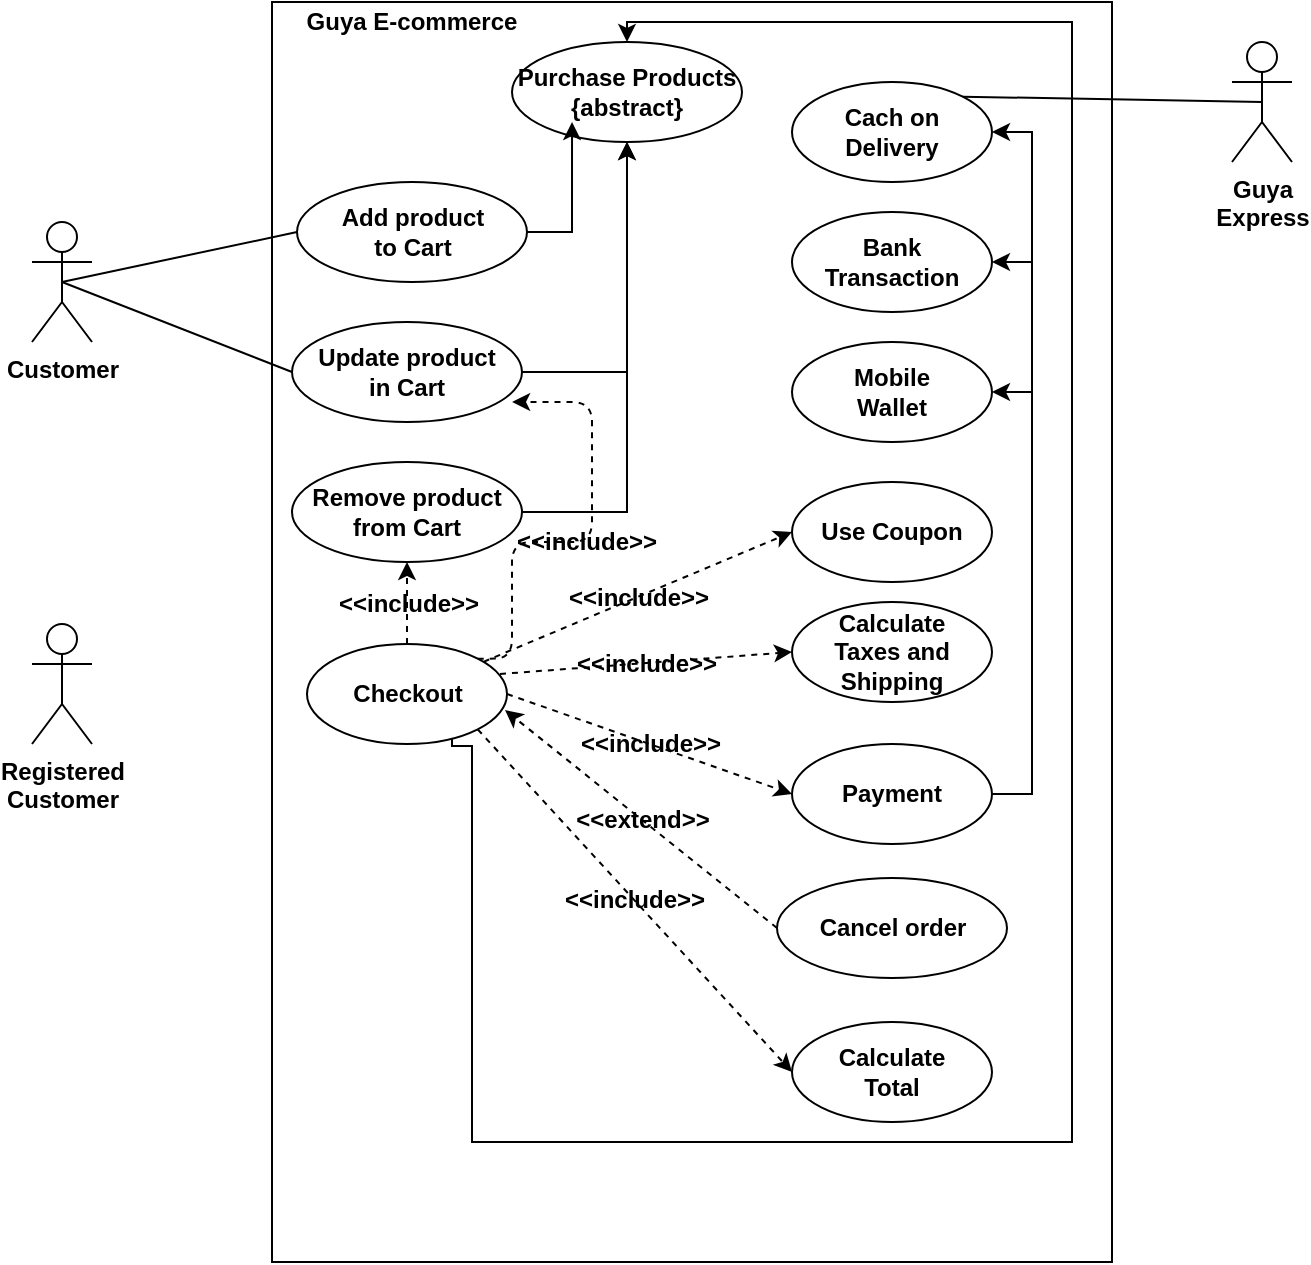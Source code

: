 <mxfile version="12.4.2" type="device" pages="1"><diagram id="TxvuQLAOTnng2X6AVbqZ" name="Page-1"><mxGraphModel dx="1306" dy="1620" grid="1" gridSize="10" guides="1" tooltips="1" connect="1" arrows="1" fold="1" page="1" pageScale="1" pageWidth="850" pageHeight="1100" math="0" shadow="0"><root><mxCell id="0"/><mxCell id="1" parent="0"/><mxCell id="-9FxNddU0sQOo6EOqh97-16" value="Customer" style="shape=umlActor;verticalLabelPosition=bottom;labelBackgroundColor=#ffffff;verticalAlign=top;html=1;outlineConnect=0;fontStyle=1" vertex="1" parent="1"><mxGeometry x="120" y="-650" width="30" height="60" as="geometry"/></mxCell><mxCell id="-9FxNddU0sQOo6EOqh97-39" value="Registered&lt;br&gt;Customer" style="shape=umlActor;verticalLabelPosition=bottom;labelBackgroundColor=#ffffff;verticalAlign=top;html=1;outlineConnect=0;fontStyle=1" vertex="1" parent="1"><mxGeometry x="120" y="-449" width="30" height="60" as="geometry"/></mxCell><mxCell id="-9FxNddU0sQOo6EOqh97-17" value="" style="rounded=0;whiteSpace=wrap;html=1;" vertex="1" parent="1"><mxGeometry x="240" y="-760" width="420" height="630" as="geometry"/></mxCell><mxCell id="-9FxNddU0sQOo6EOqh97-18" value="Guya E-commerce" style="text;html=1;strokeColor=none;fillColor=none;align=center;verticalAlign=middle;whiteSpace=wrap;rounded=0;fontStyle=1" vertex="1" parent="1"><mxGeometry x="250" y="-760" width="120" height="20" as="geometry"/></mxCell><mxCell id="-9FxNddU0sQOo6EOqh97-19" value="Purchase Products&lt;br&gt;{abstract}" style="ellipse;whiteSpace=wrap;html=1;fontStyle=1;align=center;horizontal=1;labelBackgroundColor=none;labelBorderColor=none;shadow=0;" vertex="1" parent="1"><mxGeometry x="360" y="-740" width="115" height="50" as="geometry"/></mxCell><mxCell id="-9FxNddU0sQOo6EOqh97-20" style="edgeStyle=orthogonalEdgeStyle;rounded=0;orthogonalLoop=1;jettySize=auto;html=1;exitX=1;exitY=0.5;exitDx=0;exitDy=0;entryX=0.261;entryY=0.8;entryDx=0;entryDy=0;entryPerimeter=0;" edge="1" parent="1" source="-9FxNddU0sQOo6EOqh97-21" target="-9FxNddU0sQOo6EOqh97-19"><mxGeometry relative="1" as="geometry"/></mxCell><mxCell id="-9FxNddU0sQOo6EOqh97-21" value="Add product&lt;br&gt;to Cart" style="ellipse;whiteSpace=wrap;html=1;fontStyle=1;align=center;horizontal=1;labelBackgroundColor=none;labelBorderColor=none;shadow=0;" vertex="1" parent="1"><mxGeometry x="252.5" y="-670" width="115" height="50" as="geometry"/></mxCell><mxCell id="-9FxNddU0sQOo6EOqh97-22" style="edgeStyle=orthogonalEdgeStyle;rounded=0;orthogonalLoop=1;jettySize=auto;html=1;exitX=1;exitY=0.5;exitDx=0;exitDy=0;" edge="1" parent="1" source="-9FxNddU0sQOo6EOqh97-23" target="-9FxNddU0sQOo6EOqh97-19"><mxGeometry relative="1" as="geometry"/></mxCell><mxCell id="-9FxNddU0sQOo6EOqh97-23" value="Update product&lt;br&gt;in Cart" style="ellipse;whiteSpace=wrap;html=1;fontStyle=1;align=center;horizontal=1;labelBackgroundColor=none;labelBorderColor=none;shadow=0;" vertex="1" parent="1"><mxGeometry x="250" y="-600" width="115" height="50" as="geometry"/></mxCell><mxCell id="-9FxNddU0sQOo6EOqh97-58" style="edgeStyle=orthogonalEdgeStyle;rounded=0;orthogonalLoop=1;jettySize=auto;html=1;exitX=1;exitY=0.5;exitDx=0;exitDy=0;entryX=0.5;entryY=1;entryDx=0;entryDy=0;" edge="1" parent="1" source="-9FxNddU0sQOo6EOqh97-37" target="-9FxNddU0sQOo6EOqh97-19"><mxGeometry relative="1" as="geometry"/></mxCell><mxCell id="-9FxNddU0sQOo6EOqh97-37" value="Remove product&lt;br&gt;from Cart" style="ellipse;whiteSpace=wrap;html=1;fontStyle=1;align=center;horizontal=1;labelBackgroundColor=none;labelBorderColor=none;shadow=0;" vertex="1" parent="1"><mxGeometry x="250" y="-530" width="115" height="50" as="geometry"/></mxCell><mxCell id="-9FxNddU0sQOo6EOqh97-24" value="" style="endArrow=none;html=1;entryX=0;entryY=0.5;entryDx=0;entryDy=0;" edge="1" parent="1" target="-9FxNddU0sQOo6EOqh97-21"><mxGeometry width="50" height="50" relative="1" as="geometry"><mxPoint x="135" y="-620" as="sourcePoint"/><mxPoint x="170" y="-360" as="targetPoint"/></mxGeometry></mxCell><mxCell id="-9FxNddU0sQOo6EOqh97-25" value="" style="endArrow=none;html=1;entryX=0;entryY=0.5;entryDx=0;entryDy=0;exitX=0.5;exitY=0.5;exitDx=0;exitDy=0;exitPerimeter=0;" edge="1" parent="1" source="-9FxNddU0sQOo6EOqh97-16" target="-9FxNddU0sQOo6EOqh97-23"><mxGeometry width="50" height="50" relative="1" as="geometry"><mxPoint x="145" y="-610" as="sourcePoint"/><mxPoint x="262.5" y="-635" as="targetPoint"/></mxGeometry></mxCell><mxCell id="-9FxNddU0sQOo6EOqh97-26" value="Cancel order" style="ellipse;whiteSpace=wrap;html=1;fontStyle=1;align=center;horizontal=1;labelBackgroundColor=none;labelBorderColor=none;" vertex="1" parent="1"><mxGeometry x="492.5" y="-322" width="115" height="50" as="geometry"/></mxCell><mxCell id="-9FxNddU0sQOo6EOqh97-57" style="edgeStyle=orthogonalEdgeStyle;rounded=0;orthogonalLoop=1;jettySize=auto;html=1;entryX=0.5;entryY=0;entryDx=0;entryDy=0;exitX=1;exitY=1;exitDx=0;exitDy=0;" edge="1" parent="1" source="-9FxNddU0sQOo6EOqh97-27" target="-9FxNddU0sQOo6EOqh97-19"><mxGeometry relative="1" as="geometry"><mxPoint x="160" y="-310" as="sourcePoint"/><Array as="points"><mxPoint x="330" y="-396"/><mxPoint x="330" y="-388"/><mxPoint x="340" y="-388"/><mxPoint x="340" y="-190"/><mxPoint x="640" y="-190"/><mxPoint x="640" y="-750"/><mxPoint x="418" y="-750"/></Array></mxGeometry></mxCell><mxCell id="-9FxNddU0sQOo6EOqh97-27" value="Checkout" style="ellipse;whiteSpace=wrap;html=1;fontStyle=1;labelBackgroundColor=none;labelBorderColor=none;" vertex="1" parent="1"><mxGeometry x="257.5" y="-439" width="100" height="50" as="geometry"/></mxCell><mxCell id="-9FxNddU0sQOo6EOqh97-29" value="Use Coupon" style="ellipse;whiteSpace=wrap;html=1;fontStyle=1;labelBackgroundColor=none;labelBorderColor=none;" vertex="1" parent="1"><mxGeometry x="500" y="-520" width="100" height="50" as="geometry"/></mxCell><mxCell id="-9FxNddU0sQOo6EOqh97-54" style="edgeStyle=orthogonalEdgeStyle;rounded=0;orthogonalLoop=1;jettySize=auto;html=1;exitX=1;exitY=0.5;exitDx=0;exitDy=0;entryX=1;entryY=0.5;entryDx=0;entryDy=0;" edge="1" parent="1" source="-9FxNddU0sQOo6EOqh97-30" target="-9FxNddU0sQOo6EOqh97-45"><mxGeometry relative="1" as="geometry"/></mxCell><mxCell id="-9FxNddU0sQOo6EOqh97-55" style="edgeStyle=orthogonalEdgeStyle;rounded=0;orthogonalLoop=1;jettySize=auto;html=1;exitX=1;exitY=0.5;exitDx=0;exitDy=0;entryX=1;entryY=0.5;entryDx=0;entryDy=0;" edge="1" parent="1" source="-9FxNddU0sQOo6EOqh97-30" target="-9FxNddU0sQOo6EOqh97-46"><mxGeometry relative="1" as="geometry"/></mxCell><mxCell id="-9FxNddU0sQOo6EOqh97-56" style="edgeStyle=orthogonalEdgeStyle;rounded=0;orthogonalLoop=1;jettySize=auto;html=1;exitX=1;exitY=0.5;exitDx=0;exitDy=0;entryX=1;entryY=0.5;entryDx=0;entryDy=0;" edge="1" parent="1" source="-9FxNddU0sQOo6EOqh97-30" target="-9FxNddU0sQOo6EOqh97-44"><mxGeometry relative="1" as="geometry"/></mxCell><mxCell id="-9FxNddU0sQOo6EOqh97-30" value="Payment" style="ellipse;whiteSpace=wrap;html=1;fontStyle=1;labelBackgroundColor=none;labelBorderColor=none;" vertex="1" parent="1"><mxGeometry x="500" y="-389" width="100" height="50" as="geometry"/></mxCell><mxCell id="-9FxNddU0sQOo6EOqh97-31" value="&amp;lt;&amp;lt;include&amp;gt;&amp;gt;" style="html=1;verticalAlign=middle;entryX=0.5;entryY=1;entryDx=0;entryDy=0;exitX=0.5;exitY=0;exitDx=0;exitDy=0;fontSize=12;fontStyle=1;fillColor=#ffffff;labelBackgroundColor=none;labelBorderColor=none;dashed=1;" edge="1" parent="1" source="-9FxNddU0sQOo6EOqh97-27" target="-9FxNddU0sQOo6EOqh97-37"><mxGeometry relative="1" as="geometry"><mxPoint x="520" y="148" as="sourcePoint"/><mxPoint x="500" y="-445" as="targetPoint"/><Array as="points"/></mxGeometry></mxCell><mxCell id="-9FxNddU0sQOo6EOqh97-32" value="&amp;lt;&amp;lt;include&amp;gt;&amp;gt;" style="html=1;verticalAlign=middle;entryX=0;entryY=0.5;entryDx=0;entryDy=0;exitX=0.965;exitY=0.3;exitDx=0;exitDy=0;fontSize=12;fontStyle=1;fillColor=#ffffff;labelBackgroundColor=none;labelBorderColor=none;exitPerimeter=0;dashed=1;" edge="1" parent="1" source="-9FxNddU0sQOo6EOqh97-27" target="-9FxNddU0sQOo6EOqh97-36"><mxGeometry relative="1" as="geometry"><mxPoint x="440" y="203" as="sourcePoint"/><mxPoint x="707.5" y="-407" as="targetPoint"/><Array as="points"/></mxGeometry></mxCell><mxCell id="-9FxNddU0sQOo6EOqh97-33" value="&amp;lt;&amp;lt;include&amp;gt;&amp;gt;" style="html=1;verticalAlign=middle;entryX=0;entryY=0.5;entryDx=0;entryDy=0;fontSize=12;fontStyle=1;fillColor=#ffffff;labelBackgroundColor=none;labelBorderColor=none;dashed=1;exitX=1;exitY=0.5;exitDx=0;exitDy=0;" edge="1" parent="1" target="-9FxNddU0sQOo6EOqh97-30" source="-9FxNddU0sQOo6EOqh97-27"><mxGeometry relative="1" as="geometry"><mxPoint x="442" y="-330" as="sourcePoint"/><mxPoint x="550" y="293" as="targetPoint"/><Array as="points"/></mxGeometry></mxCell><mxCell id="-9FxNddU0sQOo6EOqh97-34" value="&amp;lt;&amp;lt;extend&amp;gt;&amp;gt;" style="html=1;verticalAlign=middle;entryX=0.99;entryY=0.66;entryDx=0;entryDy=0;fontSize=12;fontStyle=1;fillColor=#ffffff;labelBackgroundColor=none;labelBorderColor=none;entryPerimeter=0;dashed=1;exitX=0;exitY=0.5;exitDx=0;exitDy=0;" edge="1" parent="1" source="-9FxNddU0sQOo6EOqh97-26" target="-9FxNddU0sQOo6EOqh97-27"><mxGeometry relative="1" as="geometry"><mxPoint x="770" y="-340" as="sourcePoint"/><mxPoint x="710" y="-337" as="targetPoint"/><Array as="points"/></mxGeometry></mxCell><mxCell id="-9FxNddU0sQOo6EOqh97-35" value="&amp;lt;&amp;lt;include&amp;gt;&amp;gt;" style="html=1;verticalAlign=middle;entryX=0;entryY=0.5;entryDx=0;entryDy=0;fontSize=12;fontStyle=1;fillColor=#ffffff;labelBackgroundColor=none;labelBorderColor=none;dashed=1;" edge="1" parent="1" source="-9FxNddU0sQOo6EOqh97-27" target="-9FxNddU0sQOo6EOqh97-29"><mxGeometry relative="1" as="geometry"><mxPoint x="435.355" y="-334.678" as="sourcePoint"/><mxPoint x="717.5" y="-457" as="targetPoint"/><Array as="points"/></mxGeometry></mxCell><mxCell id="-9FxNddU0sQOo6EOqh97-36" value="Calculate&lt;br&gt;Taxes and&lt;br&gt;Shipping" style="ellipse;whiteSpace=wrap;html=1;fontStyle=1;labelBackgroundColor=none;labelBorderColor=none;" vertex="1" parent="1"><mxGeometry x="500" y="-460" width="100" height="50" as="geometry"/></mxCell><mxCell id="-9FxNddU0sQOo6EOqh97-41" value="&amp;lt;&amp;lt;include&amp;gt;&amp;gt;" style="html=1;verticalAlign=middle;entryX=0.957;entryY=0.8;entryDx=0;entryDy=0;fontSize=12;fontStyle=1;fillColor=#ffffff;labelBackgroundColor=none;labelBorderColor=none;dashed=1;entryPerimeter=0;exitX=1;exitY=0;exitDx=0;exitDy=0;edgeStyle=orthogonalEdgeStyle;" edge="1" parent="1" source="-9FxNddU0sQOo6EOqh97-27" target="-9FxNddU0sQOo6EOqh97-23"><mxGeometry relative="1" as="geometry"><mxPoint x="790" y="-550" as="sourcePoint"/><mxPoint x="317.5" y="-470" as="targetPoint"/><Array as="points"><mxPoint x="360" y="-432"/><mxPoint x="360" y="-490"/><mxPoint x="400" y="-490"/><mxPoint x="400" y="-560"/></Array></mxGeometry></mxCell><mxCell id="-9FxNddU0sQOo6EOqh97-42" value="Calculate&lt;br&gt;Total" style="ellipse;whiteSpace=wrap;html=1;fontStyle=1;labelBackgroundColor=none;labelBorderColor=none;" vertex="1" parent="1"><mxGeometry x="500" y="-250" width="100" height="50" as="geometry"/></mxCell><mxCell id="-9FxNddU0sQOo6EOqh97-43" value="&amp;lt;&amp;lt;include&amp;gt;&amp;gt;" style="html=1;verticalAlign=middle;entryX=0;entryY=0.5;entryDx=0;entryDy=0;exitX=1;exitY=1;exitDx=0;exitDy=0;fontSize=12;fontStyle=1;fillColor=#ffffff;labelBackgroundColor=none;labelBorderColor=none;dashed=1;" edge="1" parent="1" target="-9FxNddU0sQOo6EOqh97-42" source="-9FxNddU0sQOo6EOqh97-27"><mxGeometry relative="1" as="geometry"><mxPoint x="317.5" y="-165" as="sourcePoint"/><mxPoint x="-50" y="505" as="targetPoint"/><Array as="points"/></mxGeometry></mxCell><mxCell id="-9FxNddU0sQOo6EOqh97-44" value="Cach on&lt;br&gt;Delivery" style="ellipse;whiteSpace=wrap;html=1;fontStyle=1;labelBackgroundColor=none;labelBorderColor=none;" vertex="1" parent="1"><mxGeometry x="500" y="-720" width="100" height="50" as="geometry"/></mxCell><mxCell id="-9FxNddU0sQOo6EOqh97-45" value="Mobile&lt;br&gt;Wallet" style="ellipse;whiteSpace=wrap;html=1;fontStyle=1;labelBackgroundColor=none;labelBorderColor=none;" vertex="1" parent="1"><mxGeometry x="500" y="-590" width="100" height="50" as="geometry"/></mxCell><mxCell id="-9FxNddU0sQOo6EOqh97-46" value="Bank&lt;br&gt;Transaction" style="ellipse;whiteSpace=wrap;html=1;fontStyle=1;labelBackgroundColor=none;labelBorderColor=none;" vertex="1" parent="1"><mxGeometry x="500" y="-655" width="100" height="50" as="geometry"/></mxCell><mxCell id="-9FxNddU0sQOo6EOqh97-50" value="Guya&lt;br&gt;Express" style="shape=umlActor;verticalLabelPosition=bottom;labelBackgroundColor=#ffffff;verticalAlign=top;html=1;outlineConnect=0;fontStyle=1" vertex="1" parent="1"><mxGeometry x="720" y="-740" width="30" height="60" as="geometry"/></mxCell><mxCell id="-9FxNddU0sQOo6EOqh97-51" value="" style="endArrow=none;html=1;entryX=0.5;entryY=0.5;entryDx=0;entryDy=0;entryPerimeter=0;exitX=1;exitY=0;exitDx=0;exitDy=0;" edge="1" parent="1" source="-9FxNddU0sQOo6EOqh97-44" target="-9FxNddU0sQOo6EOqh97-50"><mxGeometry width="50" height="50" relative="1" as="geometry"><mxPoint x="290.5" y="691" as="sourcePoint"/><mxPoint x="340.5" y="641" as="targetPoint"/></mxGeometry></mxCell></root></mxGraphModel></diagram></mxfile>